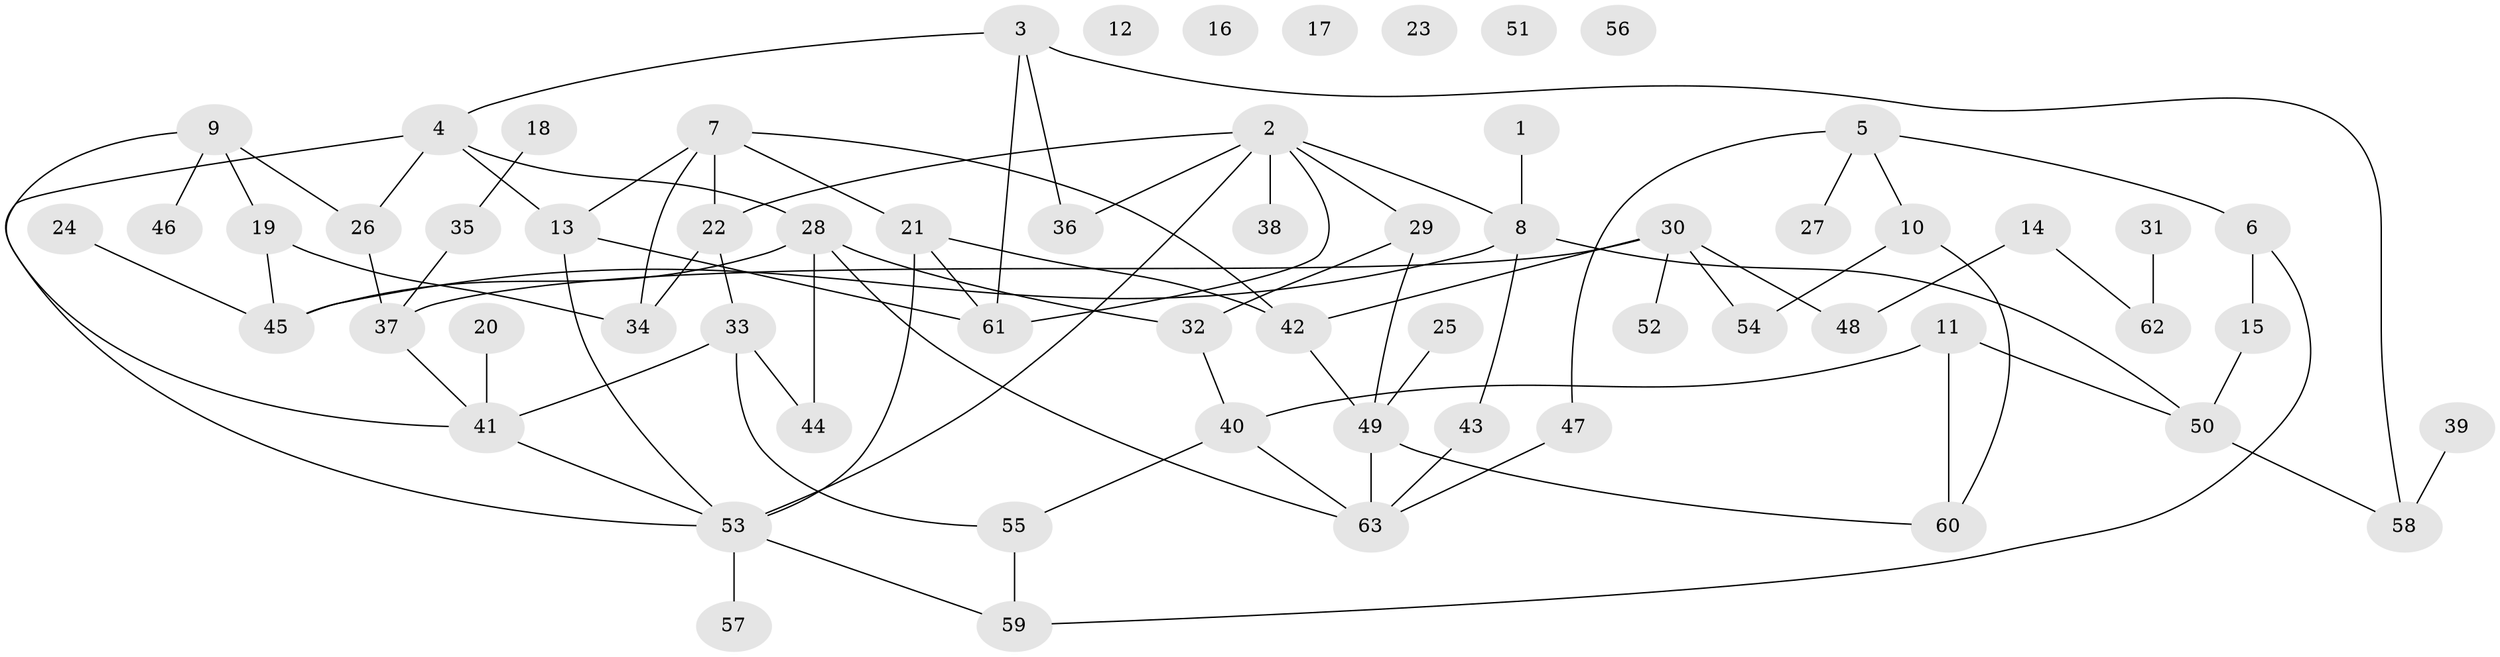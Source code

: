 // Generated by graph-tools (version 1.1) at 2025/49/03/09/25 03:49:11]
// undirected, 63 vertices, 87 edges
graph export_dot {
graph [start="1"]
  node [color=gray90,style=filled];
  1;
  2;
  3;
  4;
  5;
  6;
  7;
  8;
  9;
  10;
  11;
  12;
  13;
  14;
  15;
  16;
  17;
  18;
  19;
  20;
  21;
  22;
  23;
  24;
  25;
  26;
  27;
  28;
  29;
  30;
  31;
  32;
  33;
  34;
  35;
  36;
  37;
  38;
  39;
  40;
  41;
  42;
  43;
  44;
  45;
  46;
  47;
  48;
  49;
  50;
  51;
  52;
  53;
  54;
  55;
  56;
  57;
  58;
  59;
  60;
  61;
  62;
  63;
  1 -- 8;
  2 -- 8;
  2 -- 22;
  2 -- 29;
  2 -- 36;
  2 -- 38;
  2 -- 53;
  2 -- 61;
  3 -- 4;
  3 -- 36;
  3 -- 58;
  3 -- 61;
  4 -- 13;
  4 -- 26;
  4 -- 28;
  4 -- 53;
  5 -- 6;
  5 -- 10;
  5 -- 27;
  5 -- 47;
  6 -- 15;
  6 -- 59;
  7 -- 13;
  7 -- 21;
  7 -- 22;
  7 -- 34;
  7 -- 42;
  8 -- 43;
  8 -- 45;
  8 -- 50;
  9 -- 19;
  9 -- 26;
  9 -- 41;
  9 -- 46;
  10 -- 54;
  10 -- 60;
  11 -- 40;
  11 -- 50;
  11 -- 60;
  13 -- 53;
  13 -- 61;
  14 -- 48;
  14 -- 62;
  15 -- 50;
  18 -- 35;
  19 -- 34;
  19 -- 45;
  20 -- 41;
  21 -- 42;
  21 -- 53;
  21 -- 61;
  22 -- 33;
  22 -- 34;
  24 -- 45;
  25 -- 49;
  26 -- 37;
  28 -- 32;
  28 -- 44;
  28 -- 45;
  28 -- 63;
  29 -- 32;
  29 -- 49;
  30 -- 37;
  30 -- 42;
  30 -- 48;
  30 -- 52;
  30 -- 54;
  31 -- 62;
  32 -- 40;
  33 -- 41;
  33 -- 44;
  33 -- 55;
  35 -- 37;
  37 -- 41;
  39 -- 58;
  40 -- 55;
  40 -- 63;
  41 -- 53;
  42 -- 49;
  43 -- 63;
  47 -- 63;
  49 -- 60;
  49 -- 63;
  50 -- 58;
  53 -- 57;
  53 -- 59;
  55 -- 59;
}
